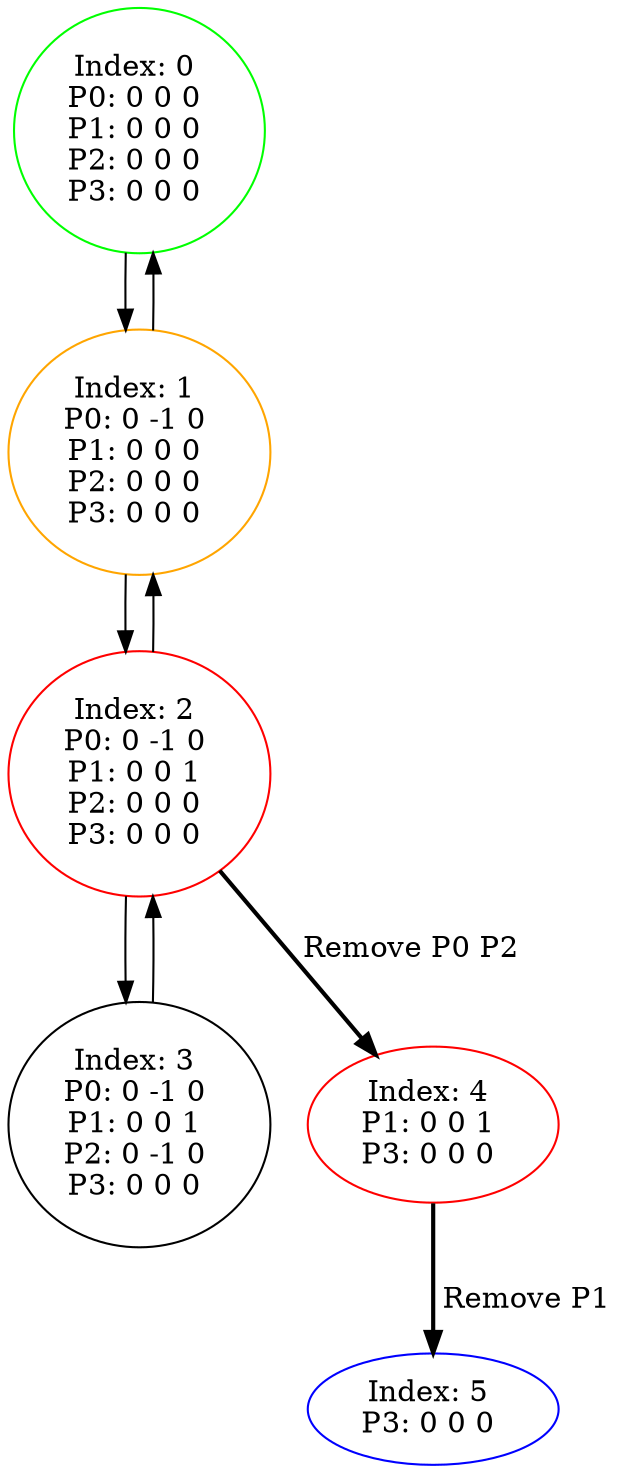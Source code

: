 digraph G {
color = "black"
0[label = "Index: 0 
P0: 0 0 0 
P1: 0 0 0 
P2: 0 0 0 
P3: 0 0 0 
", color = "green"]
1[label = "Index: 1 
P0: 0 -1 0 
P1: 0 0 0 
P2: 0 0 0 
P3: 0 0 0 
", color = "orange"]
2[label = "Index: 2 
P0: 0 -1 0 
P1: 0 0 1 
P2: 0 0 0 
P3: 0 0 0 
", color = "red"]
3[label = "Index: 3 
P0: 0 -1 0 
P1: 0 0 1 
P2: 0 -1 0 
P3: 0 0 0 
"]
4[label = "Index: 4 
P1: 0 0 1 
P3: 0 0 0 
", color = "red"]
5[label = "Index: 5 
P3: 0 0 0 
", color = "blue"]
0 -> 1

1 -> 0
1 -> 2

2 -> 1
2 -> 3
2 -> 4[style=bold label=" Remove P0 P2 "];


3 -> 2

4 -> 5[style=bold label=" Remove P1 "];


}
